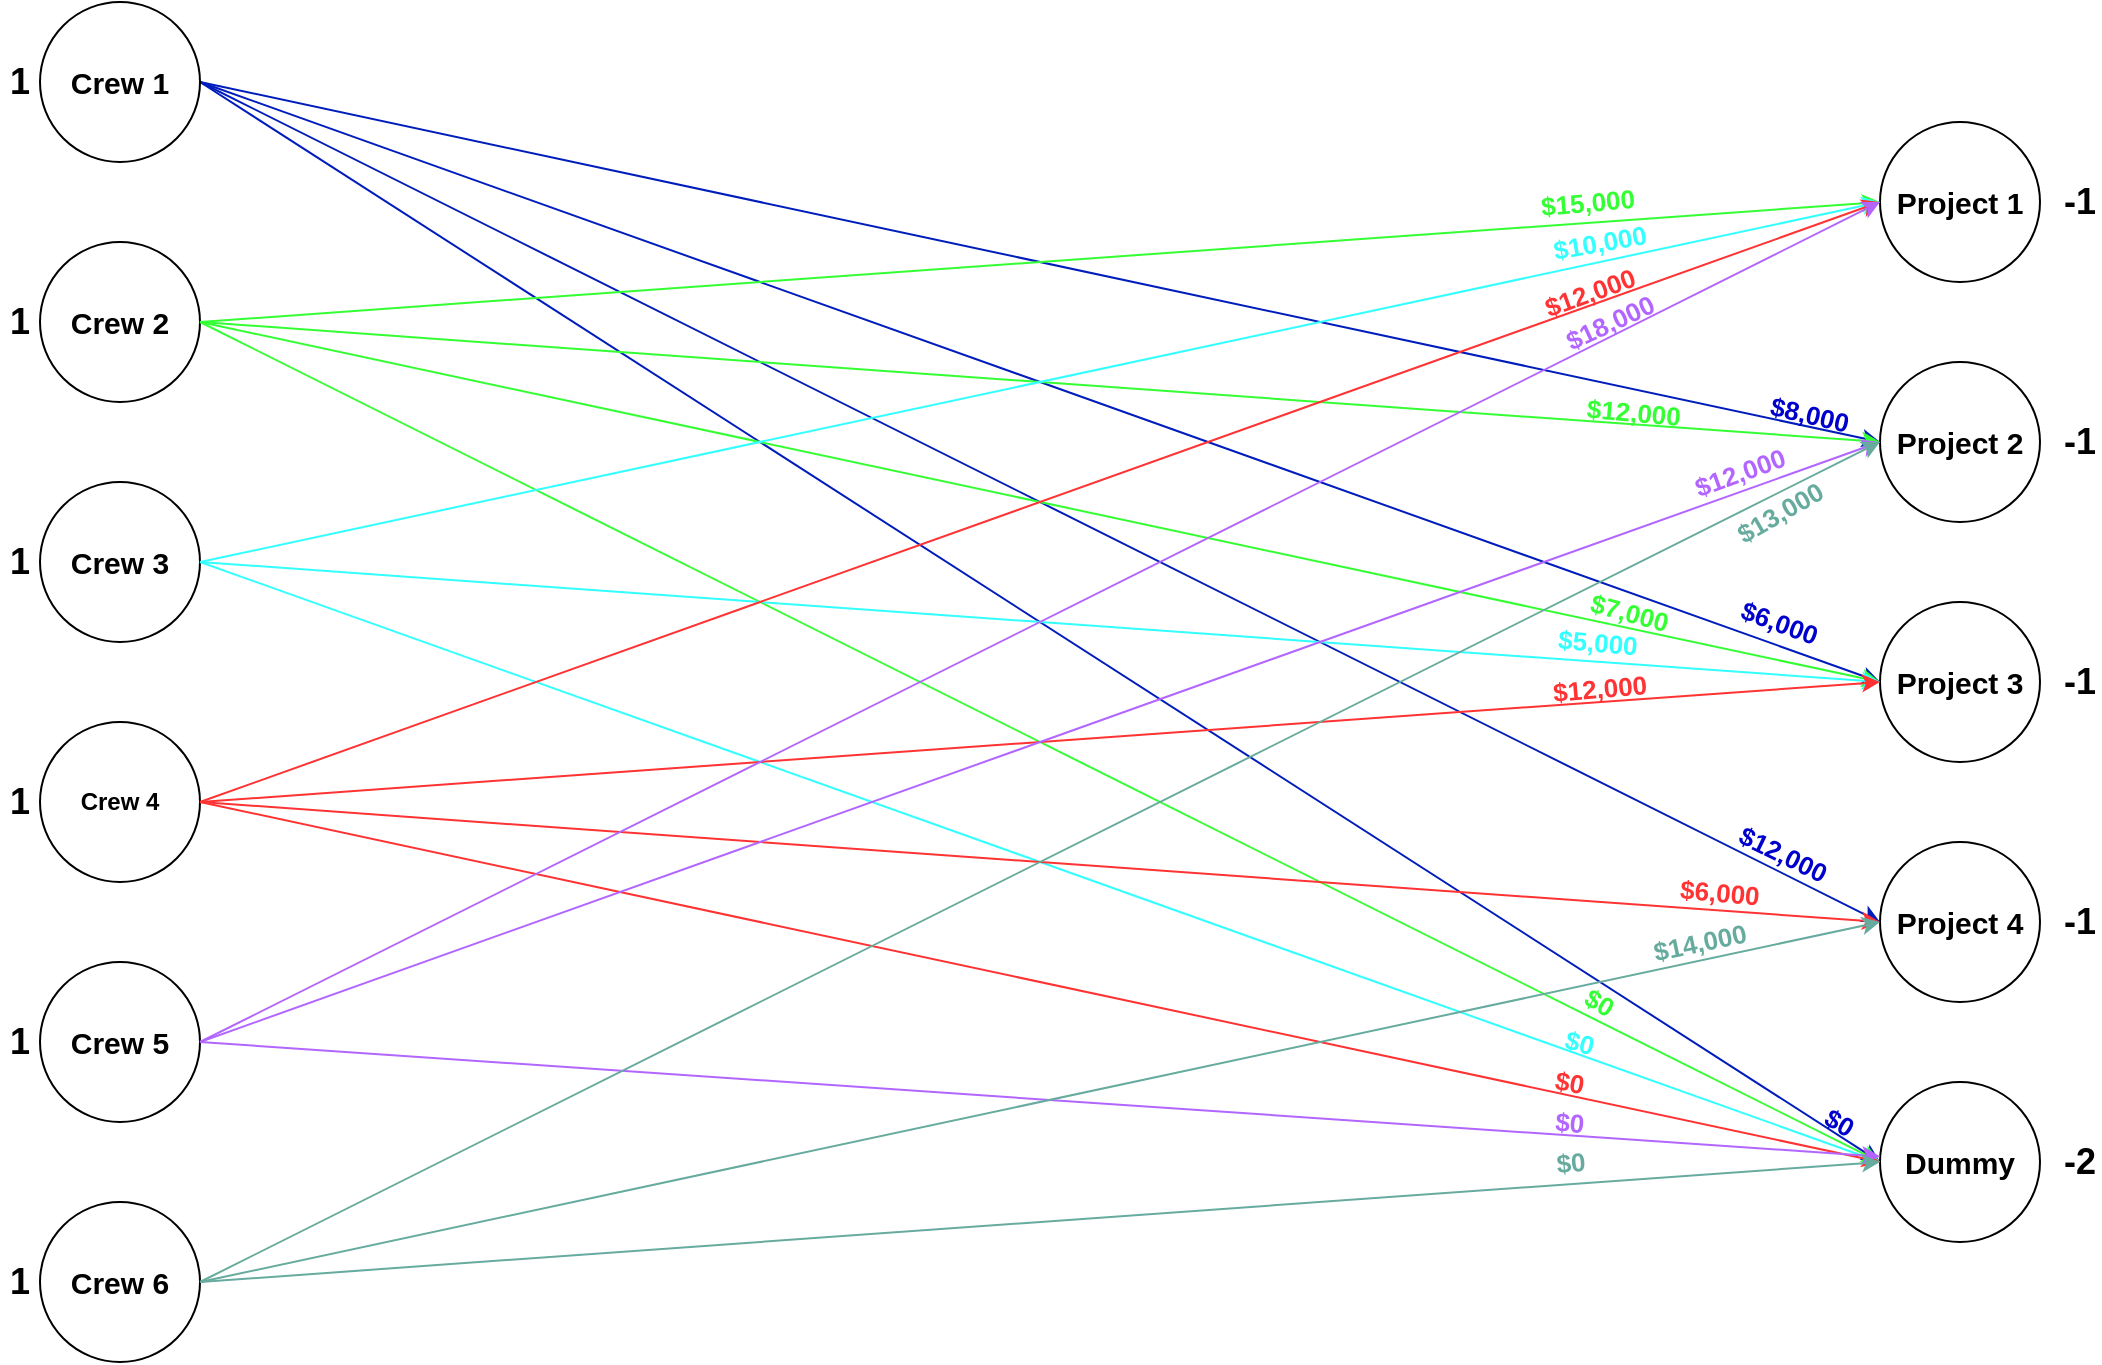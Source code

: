 <mxfile version="14.4.9" type="device"><diagram id="wThC0ehXAJ2NCH0y0Ky8" name="Page-1"><mxGraphModel dx="1471" dy="825" grid="1" gridSize="10" guides="1" tooltips="1" connect="1" arrows="1" fold="1" page="1" pageScale="1" pageWidth="1100" pageHeight="850" math="0" shadow="0"><root><mxCell id="0"/><mxCell id="1" parent="0"/><mxCell id="xqQ5gfrWU2LLb_NaQt95-2" value="&lt;b&gt;&lt;font style=&quot;font-size: 15px&quot;&gt;Project 1&lt;/font&gt;&lt;/b&gt;" style="ellipse;whiteSpace=wrap;html=1;aspect=fixed;" vertex="1" parent="1"><mxGeometry x="960" y="100" width="80" height="80" as="geometry"/></mxCell><mxCell id="xqQ5gfrWU2LLb_NaQt95-6" value="" style="endArrow=classic;html=1;exitX=1;exitY=0.5;exitDx=0;exitDy=0;fillColor=#0050ef;strokeColor=#001DBC;entryX=0;entryY=0.5;entryDx=0;entryDy=0;" edge="1" parent="1" source="xqQ5gfrWU2LLb_NaQt95-34" target="xqQ5gfrWU2LLb_NaQt95-29"><mxGeometry width="50" height="50" relative="1" as="geometry"><mxPoint x="200" y="100" as="sourcePoint"/><mxPoint x="900" y="550.59" as="targetPoint"/></mxGeometry></mxCell><mxCell id="xqQ5gfrWU2LLb_NaQt95-7" value="" style="endArrow=classic;html=1;entryX=0;entryY=0.5;entryDx=0;entryDy=0;fillColor=#0050ef;strokeColor=#001DBC;exitX=1;exitY=0.5;exitDx=0;exitDy=0;" edge="1" parent="1" target="xqQ5gfrWU2LLb_NaQt95-32" source="xqQ5gfrWU2LLb_NaQt95-34"><mxGeometry width="50" height="50" relative="1" as="geometry"><mxPoint x="220" y="150" as="sourcePoint"/><mxPoint x="530" y="535" as="targetPoint"/></mxGeometry></mxCell><mxCell id="xqQ5gfrWU2LLb_NaQt95-8" value="" style="endArrow=classic;html=1;exitX=1;exitY=0.5;exitDx=0;exitDy=0;entryX=0;entryY=0.5;entryDx=0;entryDy=0;fillColor=#0050ef;strokeColor=#001DBC;" edge="1" parent="1" source="xqQ5gfrWU2LLb_NaQt95-34" target="xqQ5gfrWU2LLb_NaQt95-31"><mxGeometry width="50" height="50" relative="1" as="geometry"><mxPoint x="200" y="100" as="sourcePoint"/><mxPoint x="800" y="380" as="targetPoint"/></mxGeometry></mxCell><mxCell id="xqQ5gfrWU2LLb_NaQt95-9" value="" style="endArrow=classic;html=1;entryX=0;entryY=0.5;entryDx=0;entryDy=0;fillColor=#0050ef;strokeColor=#001DBC;exitX=1;exitY=0.5;exitDx=0;exitDy=0;" edge="1" parent="1" source="xqQ5gfrWU2LLb_NaQt95-34" target="xqQ5gfrWU2LLb_NaQt95-30"><mxGeometry width="50" height="50" relative="1" as="geometry"><mxPoint x="200" y="100" as="sourcePoint"/><mxPoint x="800" y="220" as="targetPoint"/></mxGeometry></mxCell><mxCell id="xqQ5gfrWU2LLb_NaQt95-12" value="&lt;b style=&quot;font-size: 13px;&quot;&gt;$8,000&lt;/b&gt;" style="text;html=1;strokeColor=none;fillColor=none;align=center;verticalAlign=middle;whiteSpace=wrap;rounded=0;rotation=13;fontColor=#0000CC;fontSize=13;" vertex="1" parent="1"><mxGeometry x="889.87" y="231.1" width="70" height="29.87" as="geometry"/></mxCell><mxCell id="xqQ5gfrWU2LLb_NaQt95-29" value="&lt;b&gt;&lt;font style=&quot;font-size: 15px&quot;&gt;Project 2&lt;/font&gt;&lt;/b&gt;" style="ellipse;whiteSpace=wrap;html=1;aspect=fixed;" vertex="1" parent="1"><mxGeometry x="960" y="220" width="80" height="80" as="geometry"/></mxCell><mxCell id="xqQ5gfrWU2LLb_NaQt95-30" value="&lt;b&gt;&lt;font style=&quot;font-size: 15px&quot;&gt;Project 3&lt;/font&gt;&lt;/b&gt;" style="ellipse;whiteSpace=wrap;html=1;aspect=fixed;" vertex="1" parent="1"><mxGeometry x="960" y="340" width="80" height="80" as="geometry"/></mxCell><mxCell id="xqQ5gfrWU2LLb_NaQt95-31" value="&lt;b&gt;&lt;font style=&quot;font-size: 15px&quot;&gt;Project 4&lt;/font&gt;&lt;/b&gt;" style="ellipse;whiteSpace=wrap;html=1;aspect=fixed;" vertex="1" parent="1"><mxGeometry x="960" y="460" width="80" height="80" as="geometry"/></mxCell><mxCell id="xqQ5gfrWU2LLb_NaQt95-32" value="&lt;b&gt;&lt;font style=&quot;font-size: 15px&quot;&gt;Dummy&lt;/font&gt;&lt;/b&gt;" style="ellipse;whiteSpace=wrap;html=1;aspect=fixed;" vertex="1" parent="1"><mxGeometry x="960" y="580" width="80" height="80" as="geometry"/></mxCell><mxCell id="xqQ5gfrWU2LLb_NaQt95-34" value="&lt;b&gt;&lt;font style=&quot;font-size: 15px&quot;&gt;Crew 1&lt;/font&gt;&lt;/b&gt;" style="ellipse;whiteSpace=wrap;html=1;aspect=fixed;" vertex="1" parent="1"><mxGeometry x="40" y="40" width="80" height="80" as="geometry"/></mxCell><mxCell id="xqQ5gfrWU2LLb_NaQt95-35" value="&lt;b&gt;&lt;font style=&quot;font-size: 15px&quot;&gt;Crew 2&lt;/font&gt;&lt;/b&gt;" style="ellipse;whiteSpace=wrap;html=1;aspect=fixed;" vertex="1" parent="1"><mxGeometry x="40" y="160" width="80" height="80" as="geometry"/></mxCell><mxCell id="xqQ5gfrWU2LLb_NaQt95-36" value="&lt;b&gt;&lt;font style=&quot;font-size: 15px&quot;&gt;Crew 3&lt;/font&gt;&lt;/b&gt;" style="ellipse;whiteSpace=wrap;html=1;aspect=fixed;" vertex="1" parent="1"><mxGeometry x="40" y="280" width="80" height="80" as="geometry"/></mxCell><mxCell id="xqQ5gfrWU2LLb_NaQt95-37" value="&lt;b&gt;&lt;font style=&quot;font-size: 12px&quot;&gt;Crew 4&lt;/font&gt;&lt;/b&gt;" style="ellipse;whiteSpace=wrap;html=1;aspect=fixed;" vertex="1" parent="1"><mxGeometry x="40" y="400" width="80" height="80" as="geometry"/></mxCell><mxCell id="xqQ5gfrWU2LLb_NaQt95-38" value="&lt;b&gt;&lt;font style=&quot;font-size: 15px&quot;&gt;Crew 5&lt;/font&gt;&lt;/b&gt;" style="ellipse;whiteSpace=wrap;html=1;aspect=fixed;" vertex="1" parent="1"><mxGeometry x="40" y="520" width="80" height="80" as="geometry"/></mxCell><mxCell id="xqQ5gfrWU2LLb_NaQt95-39" value="&lt;b&gt;&lt;font style=&quot;font-size: 15px&quot;&gt;Crew 6&lt;/font&gt;&lt;/b&gt;" style="ellipse;whiteSpace=wrap;html=1;aspect=fixed;" vertex="1" parent="1"><mxGeometry x="40" y="640" width="80" height="80" as="geometry"/></mxCell><mxCell id="xqQ5gfrWU2LLb_NaQt95-40" value="" style="endArrow=classic;html=1;fillColor=#0050ef;entryX=0;entryY=0.5;entryDx=0;entryDy=0;strokeColor=#33FF33;fontColor=#33FF33;exitX=1;exitY=0.5;exitDx=0;exitDy=0;" edge="1" parent="1" source="xqQ5gfrWU2LLb_NaQt95-35" target="xqQ5gfrWU2LLb_NaQt95-2"><mxGeometry width="50" height="50" relative="1" as="geometry"><mxPoint x="160" y="200" as="sourcePoint"/><mxPoint x="800" y="370" as="targetPoint"/></mxGeometry></mxCell><mxCell id="xqQ5gfrWU2LLb_NaQt95-41" value="" style="endArrow=classic;html=1;entryX=0;entryY=0.5;entryDx=0;entryDy=0;fillColor=#0050ef;exitX=1;exitY=0.5;exitDx=0;exitDy=0;strokeColor=#33FF33;fontColor=#33FF33;" edge="1" parent="1" source="xqQ5gfrWU2LLb_NaQt95-35" target="xqQ5gfrWU2LLb_NaQt95-32"><mxGeometry width="50" height="50" relative="1" as="geometry"><mxPoint x="160" y="250" as="sourcePoint"/><mxPoint x="800" y="730" as="targetPoint"/></mxGeometry></mxCell><mxCell id="xqQ5gfrWU2LLb_NaQt95-42" value="" style="endArrow=classic;html=1;exitX=1;exitY=0.5;exitDx=0;exitDy=0;entryX=0;entryY=0.5;entryDx=0;entryDy=0;fillColor=#0050ef;strokeColor=#33FF33;fontColor=#33FF33;" edge="1" parent="1" source="xqQ5gfrWU2LLb_NaQt95-35" target="xqQ5gfrWU2LLb_NaQt95-30"><mxGeometry width="50" height="50" relative="1" as="geometry"><mxPoint x="160" y="250" as="sourcePoint"/><mxPoint x="800" y="610" as="targetPoint"/></mxGeometry></mxCell><mxCell id="xqQ5gfrWU2LLb_NaQt95-43" value="" style="endArrow=classic;html=1;entryX=0;entryY=0.5;entryDx=0;entryDy=0;fillColor=#0050ef;exitX=1;exitY=0.5;exitDx=0;exitDy=0;strokeColor=#33FF33;fontColor=#33FF33;" edge="1" parent="1" source="xqQ5gfrWU2LLb_NaQt95-35" target="xqQ5gfrWU2LLb_NaQt95-29"><mxGeometry width="50" height="50" relative="1" as="geometry"><mxPoint x="160" y="250" as="sourcePoint"/><mxPoint x="800" y="490" as="targetPoint"/></mxGeometry></mxCell><mxCell id="xqQ5gfrWU2LLb_NaQt95-45" value="&lt;b style=&quot;font-size: 13px;&quot;&gt;$15,000&lt;/b&gt;" style="text;html=1;fillColor=none;align=center;verticalAlign=middle;whiteSpace=wrap;rounded=0;rotation=-5;fontColor=#33FF33;fontSize=13;" vertex="1" parent="1"><mxGeometry x="778.88" y="125" width="70" height="30" as="geometry"/></mxCell><mxCell id="xqQ5gfrWU2LLb_NaQt95-50" value="&lt;font color=&quot;#000000&quot; size=&quot;1&quot;&gt;&lt;b style=&quot;font-size: 18px&quot;&gt;1&lt;/b&gt;&lt;/font&gt;" style="text;html=1;strokeColor=none;fillColor=none;align=center;verticalAlign=middle;whiteSpace=wrap;rounded=0;fontColor=#33FF33;" vertex="1" parent="1"><mxGeometry x="20" y="70" width="20" height="20" as="geometry"/></mxCell><mxCell id="xqQ5gfrWU2LLb_NaQt95-51" value="&lt;font color=&quot;#000000&quot; size=&quot;1&quot;&gt;&lt;b style=&quot;font-size: 18px&quot;&gt;1&lt;/b&gt;&lt;/font&gt;" style="text;html=1;strokeColor=none;fillColor=none;align=center;verticalAlign=middle;whiteSpace=wrap;rounded=0;fontColor=#33FF33;" vertex="1" parent="1"><mxGeometry x="20" y="190" width="20" height="20" as="geometry"/></mxCell><mxCell id="xqQ5gfrWU2LLb_NaQt95-52" value="&lt;font color=&quot;#000000&quot; size=&quot;1&quot;&gt;&lt;b style=&quot;font-size: 18px&quot;&gt;1&lt;/b&gt;&lt;/font&gt;" style="text;html=1;strokeColor=none;fillColor=none;align=center;verticalAlign=middle;whiteSpace=wrap;rounded=0;fontColor=#33FF33;" vertex="1" parent="1"><mxGeometry x="20" y="310" width="20" height="20" as="geometry"/></mxCell><mxCell id="xqQ5gfrWU2LLb_NaQt95-53" value="&lt;font color=&quot;#000000&quot; size=&quot;1&quot;&gt;&lt;b style=&quot;font-size: 18px&quot;&gt;1&lt;/b&gt;&lt;/font&gt;" style="text;html=1;strokeColor=none;fillColor=none;align=center;verticalAlign=middle;whiteSpace=wrap;rounded=0;fontColor=#33FF33;" vertex="1" parent="1"><mxGeometry x="20" y="430" width="20" height="20" as="geometry"/></mxCell><mxCell id="xqQ5gfrWU2LLb_NaQt95-54" value="&lt;font color=&quot;#000000&quot; size=&quot;1&quot;&gt;&lt;b style=&quot;font-size: 18px&quot;&gt;1&lt;/b&gt;&lt;/font&gt;" style="text;html=1;strokeColor=none;fillColor=none;align=center;verticalAlign=middle;whiteSpace=wrap;rounded=0;fontColor=#33FF33;" vertex="1" parent="1"><mxGeometry x="20" y="550" width="20" height="20" as="geometry"/></mxCell><mxCell id="xqQ5gfrWU2LLb_NaQt95-55" value="&lt;font color=&quot;#000000&quot; size=&quot;1&quot;&gt;&lt;b style=&quot;font-size: 18px&quot;&gt;1&lt;/b&gt;&lt;/font&gt;" style="text;html=1;strokeColor=none;fillColor=none;align=center;verticalAlign=middle;whiteSpace=wrap;rounded=0;fontColor=#33FF33;" vertex="1" parent="1"><mxGeometry x="20" y="670" width="20" height="20" as="geometry"/></mxCell><mxCell id="xqQ5gfrWU2LLb_NaQt95-56" value="&lt;font color=&quot;#000000&quot; size=&quot;1&quot;&gt;&lt;b style=&quot;font-size: 18px&quot;&gt;-1&lt;/b&gt;&lt;/font&gt;" style="text;html=1;strokeColor=none;fillColor=none;align=center;verticalAlign=middle;whiteSpace=wrap;rounded=0;fontColor=#33FF33;" vertex="1" parent="1"><mxGeometry x="1050" y="130" width="20" height="20" as="geometry"/></mxCell><mxCell id="xqQ5gfrWU2LLb_NaQt95-58" value="&lt;font color=&quot;#000000&quot; size=&quot;1&quot;&gt;&lt;b style=&quot;font-size: 18px&quot;&gt;-1&lt;/b&gt;&lt;/font&gt;" style="text;html=1;strokeColor=none;fillColor=none;align=center;verticalAlign=middle;whiteSpace=wrap;rounded=0;fontColor=#33FF33;" vertex="1" parent="1"><mxGeometry x="1050" y="250" width="20" height="20" as="geometry"/></mxCell><mxCell id="xqQ5gfrWU2LLb_NaQt95-59" value="&lt;font color=&quot;#000000&quot; size=&quot;1&quot;&gt;&lt;b style=&quot;font-size: 18px&quot;&gt;-1&lt;/b&gt;&lt;/font&gt;" style="text;html=1;strokeColor=none;fillColor=none;align=center;verticalAlign=middle;whiteSpace=wrap;rounded=0;fontColor=#33FF33;" vertex="1" parent="1"><mxGeometry x="1050" y="370" width="20" height="20" as="geometry"/></mxCell><mxCell id="xqQ5gfrWU2LLb_NaQt95-60" value="&lt;font color=&quot;#000000&quot; size=&quot;1&quot;&gt;&lt;b style=&quot;font-size: 18px&quot;&gt;-1&lt;/b&gt;&lt;/font&gt;" style="text;html=1;strokeColor=none;fillColor=none;align=center;verticalAlign=middle;whiteSpace=wrap;rounded=0;fontColor=#33FF33;" vertex="1" parent="1"><mxGeometry x="1050" y="490" width="20" height="20" as="geometry"/></mxCell><mxCell id="xqQ5gfrWU2LLb_NaQt95-61" value="&lt;font color=&quot;#000000&quot; size=&quot;1&quot;&gt;&lt;b style=&quot;font-size: 18px&quot;&gt;-2&lt;/b&gt;&lt;/font&gt;" style="text;html=1;strokeColor=none;fillColor=none;align=center;verticalAlign=middle;whiteSpace=wrap;rounded=0;fontColor=#33FF33;" vertex="1" parent="1"><mxGeometry x="1050" y="610" width="20" height="20" as="geometry"/></mxCell><mxCell id="xqQ5gfrWU2LLb_NaQt95-63" value="" style="endArrow=classic;html=1;fillColor=#0050ef;entryX=0;entryY=0.5;entryDx=0;entryDy=0;fontColor=#33FF33;exitX=1;exitY=0.5;exitDx=0;exitDy=0;strokeColor=#33FFFF;" edge="1" parent="1" source="xqQ5gfrWU2LLb_NaQt95-36" target="xqQ5gfrWU2LLb_NaQt95-2"><mxGeometry width="50" height="50" relative="1" as="geometry"><mxPoint x="170" y="210" as="sourcePoint"/><mxPoint x="970" y="150" as="targetPoint"/></mxGeometry></mxCell><mxCell id="xqQ5gfrWU2LLb_NaQt95-64" value="" style="endArrow=classic;html=1;entryX=0;entryY=0.5;entryDx=0;entryDy=0;fillColor=#0050ef;exitX=1;exitY=0.5;exitDx=0;exitDy=0;fontColor=#33FF33;strokeColor=#33FFFF;" edge="1" parent="1" source="xqQ5gfrWU2LLb_NaQt95-36" target="xqQ5gfrWU2LLb_NaQt95-32"><mxGeometry width="50" height="50" relative="1" as="geometry"><mxPoint x="170" y="210" as="sourcePoint"/><mxPoint x="970" y="630" as="targetPoint"/></mxGeometry></mxCell><mxCell id="xqQ5gfrWU2LLb_NaQt95-65" value="" style="endArrow=classic;html=1;exitX=1;exitY=0.5;exitDx=0;exitDy=0;entryX=0;entryY=0.5;entryDx=0;entryDy=0;fillColor=#0050ef;fontColor=#33FF33;strokeColor=#33FFFF;" edge="1" parent="1" source="xqQ5gfrWU2LLb_NaQt95-36" target="xqQ5gfrWU2LLb_NaQt95-30"><mxGeometry width="50" height="50" relative="1" as="geometry"><mxPoint x="170" y="210" as="sourcePoint"/><mxPoint x="970" y="390" as="targetPoint"/></mxGeometry></mxCell><mxCell id="xqQ5gfrWU2LLb_NaQt95-68" value="&lt;b style=&quot;font-size: 13px;&quot;&gt;$10,000&lt;/b&gt;" style="text;html=1;fillColor=none;align=center;verticalAlign=middle;whiteSpace=wrap;rounded=0;rotation=-10;fontColor=#33FFFF;fontSize=13;" vertex="1" parent="1"><mxGeometry x="780" y="150.02" width="80" height="20" as="geometry"/></mxCell><mxCell id="xqQ5gfrWU2LLb_NaQt95-71" value="&lt;b style=&quot;font-size: 13px;&quot;&gt;$6,000&lt;/b&gt;" style="text;html=1;strokeColor=none;fillColor=none;align=center;verticalAlign=middle;whiteSpace=wrap;rounded=0;rotation=20;fontColor=#0000CC;fontSize=13;" vertex="1" parent="1"><mxGeometry x="869.56" y="340" width="80" height="20" as="geometry"/></mxCell><mxCell id="xqQ5gfrWU2LLb_NaQt95-72" value="&lt;b style=&quot;font-size: 13px;&quot;&gt;$12,000&lt;/b&gt;" style="text;html=1;strokeColor=none;fillColor=none;align=center;verticalAlign=middle;whiteSpace=wrap;rounded=0;rotation=26;fontColor=#0000CC;fontSize=13;" vertex="1" parent="1"><mxGeometry x="872.19" y="450.51" width="80" height="30" as="geometry"/></mxCell><mxCell id="xqQ5gfrWU2LLb_NaQt95-73" value="&lt;b style=&quot;font-size: 13px;&quot;&gt;$0&lt;/b&gt;" style="text;html=1;strokeColor=none;fillColor=none;align=center;verticalAlign=middle;whiteSpace=wrap;rounded=0;rotation=30;fontColor=#0000CC;fontSize=13;" vertex="1" parent="1"><mxGeometry x="930" y="590" width="20" height="20" as="geometry"/></mxCell><mxCell id="xqQ5gfrWU2LLb_NaQt95-74" value="&lt;b style=&quot;font-size: 13px;&quot;&gt;$12,000&lt;/b&gt;" style="text;html=1;fillColor=none;align=center;verticalAlign=middle;whiteSpace=wrap;rounded=0;rotation=5;fontColor=#33FF33;fontSize=13;" vertex="1" parent="1"><mxGeometry x="802.19" y="229.98" width="70" height="30" as="geometry"/></mxCell><mxCell id="xqQ5gfrWU2LLb_NaQt95-75" value="&lt;b style=&quot;font-size: 13px;&quot;&gt;$7,000&lt;/b&gt;" style="text;html=1;fillColor=none;align=center;verticalAlign=middle;whiteSpace=wrap;rounded=0;rotation=15;fontColor=#33FF33;fontSize=13;" vertex="1" parent="1"><mxGeometry x="799.56" y="330" width="70" height="30" as="geometry"/></mxCell><mxCell id="xqQ5gfrWU2LLb_NaQt95-76" value="&lt;b style=&quot;font-size: 13px;&quot;&gt;$0&lt;/b&gt;" style="text;html=1;fillColor=none;align=center;verticalAlign=middle;whiteSpace=wrap;rounded=0;rotation=30;fontColor=#33FF33;fontSize=13;" vertex="1" parent="1"><mxGeometry x="810" y="530" width="20" height="20" as="geometry"/></mxCell><mxCell id="xqQ5gfrWU2LLb_NaQt95-78" value="&lt;b style=&quot;font-size: 13px;&quot;&gt;$5,000&lt;/b&gt;" style="text;html=1;fillColor=none;align=center;verticalAlign=middle;whiteSpace=wrap;rounded=0;rotation=5;fontColor=#33FFFF;fontSize=13;" vertex="1" parent="1"><mxGeometry x="778.88" y="350" width="80" height="20" as="geometry"/></mxCell><mxCell id="xqQ5gfrWU2LLb_NaQt95-79" value="&lt;b style=&quot;font-size: 13px;&quot;&gt;$0&lt;/b&gt;" style="text;html=1;fillColor=none;align=center;verticalAlign=middle;whiteSpace=wrap;rounded=0;rotation=15;fontColor=#33FFFF;fontSize=13;" vertex="1" parent="1"><mxGeometry x="800" y="550" width="20" height="20" as="geometry"/></mxCell><mxCell id="xqQ5gfrWU2LLb_NaQt95-80" value="" style="endArrow=classic;html=1;entryX=0;entryY=0.5;entryDx=0;entryDy=0;fillColor=#0050ef;exitX=1;exitY=0.5;exitDx=0;exitDy=0;fontColor=#FF3333;strokeColor=#FF3333;" edge="1" parent="1" source="xqQ5gfrWU2LLb_NaQt95-37" target="xqQ5gfrWU2LLb_NaQt95-2"><mxGeometry width="50" height="50" relative="1" as="geometry"><mxPoint x="170" y="330" as="sourcePoint"/><mxPoint x="970" y="630" as="targetPoint"/></mxGeometry></mxCell><mxCell id="xqQ5gfrWU2LLb_NaQt95-81" value="" style="endArrow=classic;html=1;entryX=0;entryY=0.5;entryDx=0;entryDy=0;fillColor=#0050ef;exitX=1;exitY=0.5;exitDx=0;exitDy=0;fontColor=#FF3333;strokeColor=#FF3333;" edge="1" parent="1" source="xqQ5gfrWU2LLb_NaQt95-37" target="xqQ5gfrWU2LLb_NaQt95-30"><mxGeometry width="50" height="50" relative="1" as="geometry"><mxPoint x="170" y="450" as="sourcePoint"/><mxPoint x="970" y="150" as="targetPoint"/></mxGeometry></mxCell><mxCell id="xqQ5gfrWU2LLb_NaQt95-82" value="" style="endArrow=classic;html=1;entryX=0;entryY=0.5;entryDx=0;entryDy=0;fillColor=#0050ef;exitX=1;exitY=0.5;exitDx=0;exitDy=0;fontColor=#FF3333;strokeColor=#FF3333;" edge="1" parent="1" source="xqQ5gfrWU2LLb_NaQt95-37" target="xqQ5gfrWU2LLb_NaQt95-31"><mxGeometry width="50" height="50" relative="1" as="geometry"><mxPoint x="170" y="450" as="sourcePoint"/><mxPoint x="970" y="390" as="targetPoint"/></mxGeometry></mxCell><mxCell id="xqQ5gfrWU2LLb_NaQt95-83" value="" style="endArrow=classic;html=1;entryX=0;entryY=0.5;entryDx=0;entryDy=0;fillColor=#0050ef;exitX=1;exitY=0.5;exitDx=0;exitDy=0;fontColor=#FF3333;strokeColor=#FF3333;" edge="1" parent="1" source="xqQ5gfrWU2LLb_NaQt95-37" target="xqQ5gfrWU2LLb_NaQt95-32"><mxGeometry width="50" height="50" relative="1" as="geometry"><mxPoint x="180" y="460" as="sourcePoint"/><mxPoint x="980" y="400" as="targetPoint"/></mxGeometry></mxCell><mxCell id="xqQ5gfrWU2LLb_NaQt95-84" value="&lt;b style=&quot;font-size: 13px;&quot;&gt;$12,000&lt;/b&gt;" style="text;html=1;strokeColor=none;fillColor=none;align=center;verticalAlign=middle;whiteSpace=wrap;rounded=0;rotation=-20;fontColor=#FF3333;fontSize=13;" vertex="1" parent="1"><mxGeometry x="775" y="170.02" width="80" height="30" as="geometry"/></mxCell><mxCell id="xqQ5gfrWU2LLb_NaQt95-85" value="&lt;b style=&quot;font-size: 13px;&quot;&gt;$12,000&lt;/b&gt;" style="text;html=1;strokeColor=none;fillColor=none;align=center;verticalAlign=middle;whiteSpace=wrap;rounded=0;rotation=-5;fontColor=#FF3333;fontSize=13;" vertex="1" parent="1"><mxGeometry x="785" y="370" width="70" height="25.44" as="geometry"/></mxCell><mxCell id="xqQ5gfrWU2LLb_NaQt95-86" value="&lt;b style=&quot;font-size: 13px;&quot;&gt;$6,000&lt;/b&gt;" style="text;html=1;strokeColor=none;fillColor=none;align=center;verticalAlign=middle;whiteSpace=wrap;rounded=0;rotation=5;fontColor=#FF3333;fontSize=13;" vertex="1" parent="1"><mxGeometry x="840" y="470" width="80" height="30" as="geometry"/></mxCell><mxCell id="xqQ5gfrWU2LLb_NaQt95-87" value="&lt;b style=&quot;font-size: 13px;&quot;&gt;$0&lt;/b&gt;" style="text;html=1;strokeColor=none;fillColor=none;align=center;verticalAlign=middle;whiteSpace=wrap;rounded=0;rotation=10;fontColor=#FF3333;fontSize=13;" vertex="1" parent="1"><mxGeometry x="795" y="570" width="20" height="20" as="geometry"/></mxCell><mxCell id="xqQ5gfrWU2LLb_NaQt95-88" value="" style="endArrow=classic;html=1;entryX=0;entryY=0.5;entryDx=0;entryDy=0;fillColor=#0050ef;exitX=1;exitY=0.5;exitDx=0;exitDy=0;fontColor=#FF3333;strokeColor=#B266FF;" edge="1" parent="1" source="xqQ5gfrWU2LLb_NaQt95-38" target="xqQ5gfrWU2LLb_NaQt95-2"><mxGeometry width="50" height="50" relative="1" as="geometry"><mxPoint x="170" y="450" as="sourcePoint"/><mxPoint x="970" y="150" as="targetPoint"/></mxGeometry></mxCell><mxCell id="xqQ5gfrWU2LLb_NaQt95-89" value="" style="endArrow=classic;html=1;entryX=0;entryY=0.5;entryDx=0;entryDy=0;fillColor=#0050ef;exitX=1;exitY=0.5;exitDx=0;exitDy=0;fontColor=#FF3333;strokeColor=#B266FF;" edge="1" parent="1" source="xqQ5gfrWU2LLb_NaQt95-38" target="xqQ5gfrWU2LLb_NaQt95-29"><mxGeometry width="50" height="50" relative="1" as="geometry"><mxPoint x="170" y="570" as="sourcePoint"/><mxPoint x="970" y="150" as="targetPoint"/></mxGeometry></mxCell><mxCell id="xqQ5gfrWU2LLb_NaQt95-90" value="" style="endArrow=classic;html=1;fillColor=#0050ef;exitX=1;exitY=0.5;exitDx=0;exitDy=0;fontColor=#FF3333;strokeColor=#B266FF;" edge="1" parent="1" source="xqQ5gfrWU2LLb_NaQt95-38" target="xqQ5gfrWU2LLb_NaQt95-32"><mxGeometry width="50" height="50" relative="1" as="geometry"><mxPoint x="180" y="580" as="sourcePoint"/><mxPoint x="980" y="160" as="targetPoint"/></mxGeometry></mxCell><mxCell id="xqQ5gfrWU2LLb_NaQt95-91" value="&lt;b style=&quot;font-size: 13px;&quot;&gt;$18,000&lt;/b&gt;" style="text;html=1;fillColor=none;align=center;verticalAlign=middle;whiteSpace=wrap;rounded=0;rotation=-25;fontColor=#B266FF;fontSize=13;" vertex="1" parent="1"><mxGeometry x="785" y="185" width="80" height="30" as="geometry"/></mxCell><mxCell id="xqQ5gfrWU2LLb_NaQt95-92" value="&lt;b style=&quot;font-size: 13px;&quot;&gt;$12,000&lt;/b&gt;" style="text;html=1;fillColor=none;align=center;verticalAlign=middle;whiteSpace=wrap;rounded=0;rotation=-20;fontColor=#B266FF;fontSize=13;" vertex="1" parent="1"><mxGeometry x="850" y="259.98" width="80" height="30" as="geometry"/></mxCell><mxCell id="xqQ5gfrWU2LLb_NaQt95-93" value="&lt;b style=&quot;font-size: 13px;&quot;&gt;$0&lt;/b&gt;" style="text;html=1;fillColor=none;align=center;verticalAlign=middle;whiteSpace=wrap;rounded=0;rotation=5;fontColor=#B266FF;fontSize=13;" vertex="1" parent="1"><mxGeometry x="790" y="590" width="30" height="20" as="geometry"/></mxCell><mxCell id="xqQ5gfrWU2LLb_NaQt95-94" value="" style="endArrow=classic;html=1;entryX=0;entryY=0.5;entryDx=0;entryDy=0;fillColor=#0050ef;exitX=1;exitY=0.5;exitDx=0;exitDy=0;fontColor=#67AB9F;strokeColor=#67AB9F;" edge="1" parent="1" source="xqQ5gfrWU2LLb_NaQt95-39" target="xqQ5gfrWU2LLb_NaQt95-29"><mxGeometry width="50" height="50" relative="1" as="geometry"><mxPoint x="170" y="570" as="sourcePoint"/><mxPoint x="970" y="270" as="targetPoint"/></mxGeometry></mxCell><mxCell id="xqQ5gfrWU2LLb_NaQt95-95" value="" style="endArrow=classic;html=1;entryX=0;entryY=0.5;entryDx=0;entryDy=0;fillColor=#0050ef;exitX=1;exitY=0.5;exitDx=0;exitDy=0;fontColor=#67AB9F;strokeColor=#67AB9F;" edge="1" parent="1" source="xqQ5gfrWU2LLb_NaQt95-39" target="xqQ5gfrWU2LLb_NaQt95-31"><mxGeometry width="50" height="50" relative="1" as="geometry"><mxPoint x="170" y="690" as="sourcePoint"/><mxPoint x="970" y="270" as="targetPoint"/></mxGeometry></mxCell><mxCell id="xqQ5gfrWU2LLb_NaQt95-96" value="" style="endArrow=classic;html=1;entryX=0;entryY=0.5;entryDx=0;entryDy=0;fillColor=#0050ef;exitX=1;exitY=0.5;exitDx=0;exitDy=0;fontColor=#67AB9F;strokeColor=#67AB9F;" edge="1" parent="1" source="xqQ5gfrWU2LLb_NaQt95-39" target="xqQ5gfrWU2LLb_NaQt95-32"><mxGeometry width="50" height="50" relative="1" as="geometry"><mxPoint x="180" y="700" as="sourcePoint"/><mxPoint x="980" y="280" as="targetPoint"/></mxGeometry></mxCell><mxCell id="xqQ5gfrWU2LLb_NaQt95-97" value="&lt;b style=&quot;font-size: 13px;&quot;&gt;$13,000&lt;/b&gt;" style="text;html=1;fillColor=none;align=center;verticalAlign=middle;whiteSpace=wrap;rounded=0;rotation=-30;fontColor=#67AB9F;fontSize=13;" vertex="1" parent="1"><mxGeometry x="870" y="280.0" width="80" height="30" as="geometry"/></mxCell><mxCell id="xqQ5gfrWU2LLb_NaQt95-98" value="&lt;b style=&quot;font-size: 13px;&quot;&gt;$14,000&lt;/b&gt;" style="text;html=1;fillColor=none;align=center;verticalAlign=middle;whiteSpace=wrap;rounded=0;rotation=-12;fontColor=#67AB9F;fontSize=13;" vertex="1" parent="1"><mxGeometry x="830" y="500" width="80" height="20" as="geometry"/></mxCell><mxCell id="xqQ5gfrWU2LLb_NaQt95-99" value="&lt;b style=&quot;font-size: 13px;&quot;&gt;$0&lt;/b&gt;" style="text;html=1;fillColor=none;align=center;verticalAlign=middle;whiteSpace=wrap;rounded=0;rotation=-5;fontColor=#67AB9F;fontSize=13;" vertex="1" parent="1"><mxGeometry x="792.5" y="610" width="25" height="20" as="geometry"/></mxCell></root></mxGraphModel></diagram></mxfile>